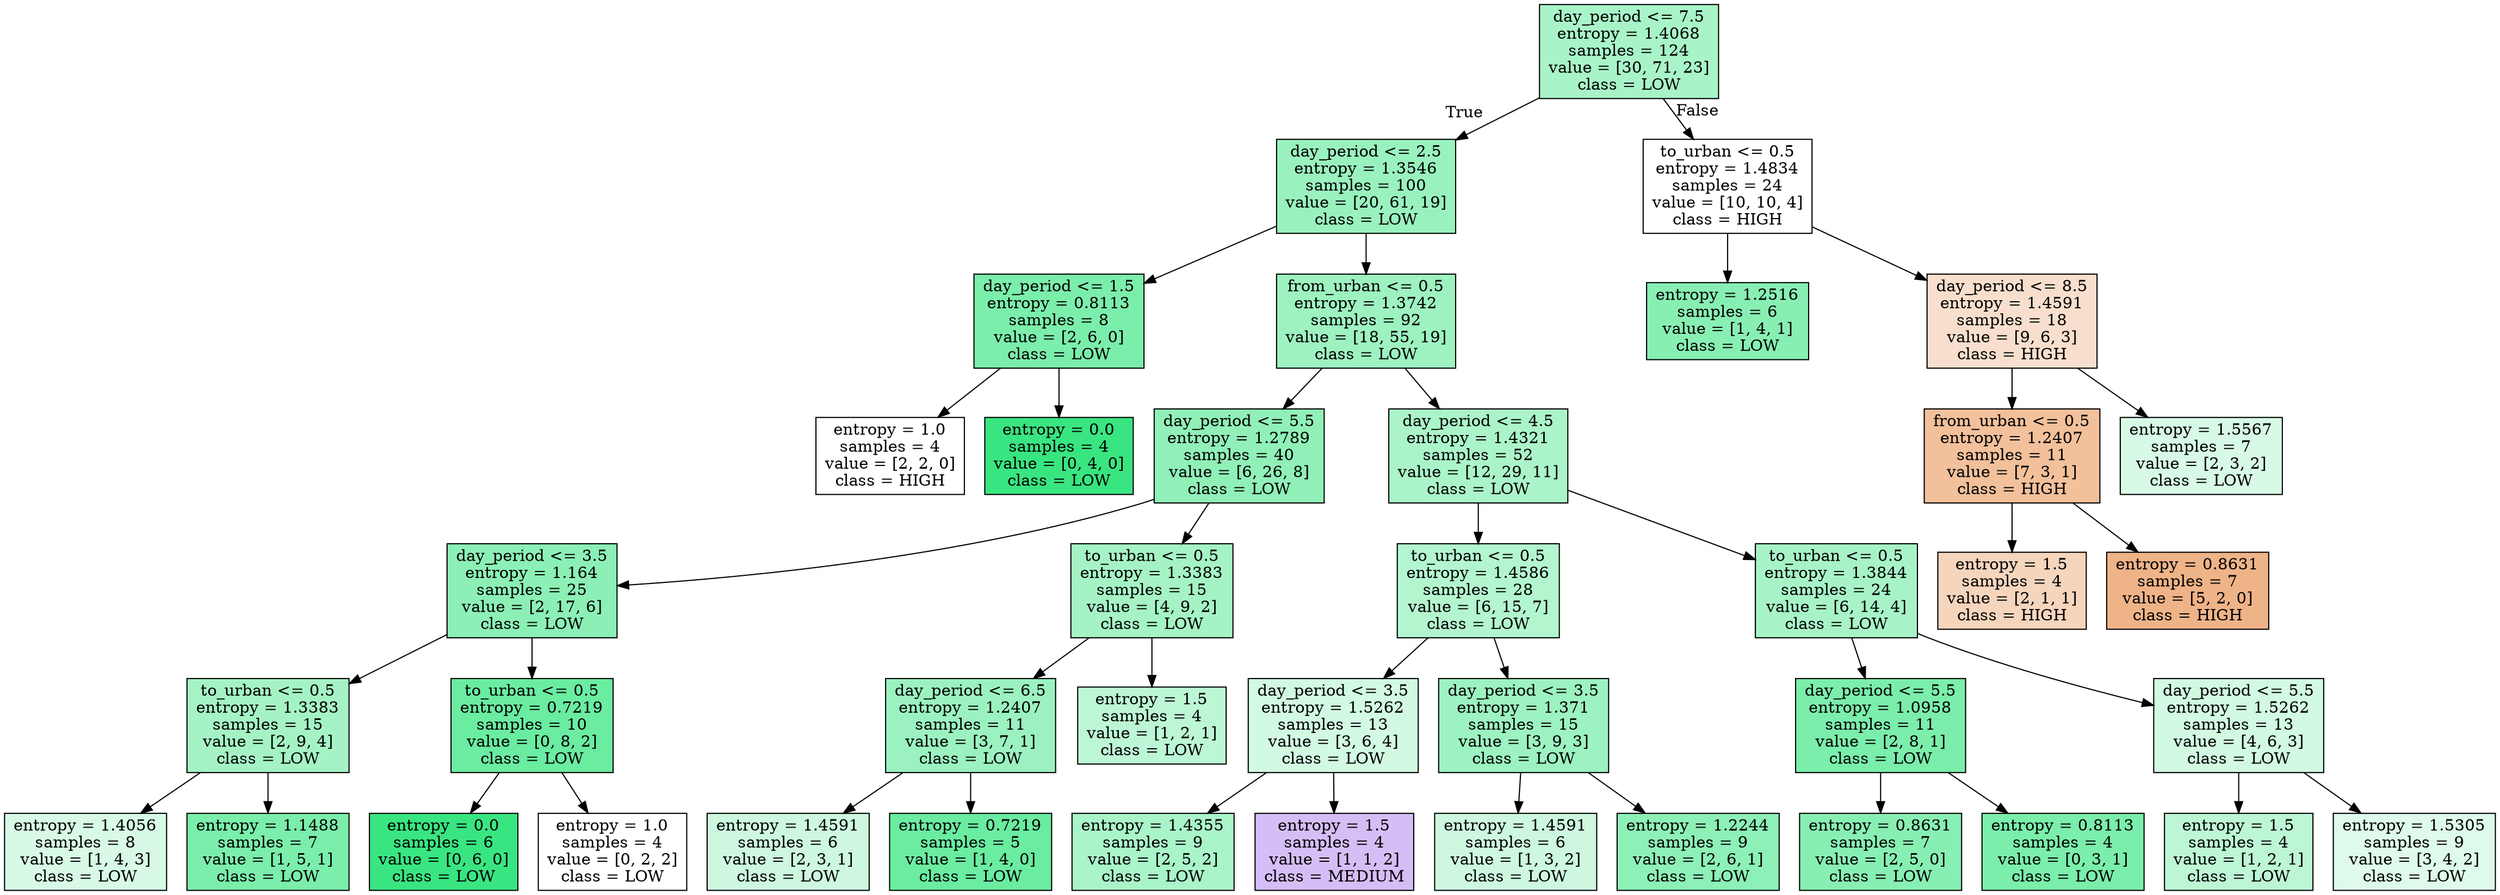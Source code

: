 digraph Tree {
node [shape=box, style="filled", color="black"] ;
0 [label="day_period <= 7.5\nentropy = 1.4068\nsamples = 124\nvalue = [30, 71, 23]\nclass = LOW", fillcolor="#39e5816f"] ;
1 [label="day_period <= 2.5\nentropy = 1.3546\nsamples = 100\nvalue = [20, 61, 19]\nclass = LOW", fillcolor="#39e58183"] ;
0 -> 1 [labeldistance=2.5, labelangle=45, headlabel="True"] ;
2 [label="day_period <= 1.5\nentropy = 0.8113\nsamples = 8\nvalue = [2, 6, 0]\nclass = LOW", fillcolor="#39e581aa"] ;
1 -> 2 ;
3 [label="entropy = 1.0\nsamples = 4\nvalue = [2, 2, 0]\nclass = HIGH", fillcolor="#e5813900"] ;
2 -> 3 ;
4 [label="entropy = 0.0\nsamples = 4\nvalue = [0, 4, 0]\nclass = LOW", fillcolor="#39e581ff"] ;
2 -> 4 ;
5 [label="from_urban <= 0.5\nentropy = 1.3742\nsamples = 92\nvalue = [18, 55, 19]\nclass = LOW", fillcolor="#39e5817e"] ;
1 -> 5 ;
6 [label="day_period <= 5.5\nentropy = 1.2789\nsamples = 40\nvalue = [6, 26, 8]\nclass = LOW", fillcolor="#39e5818f"] ;
5 -> 6 ;
7 [label="day_period <= 3.5\nentropy = 1.164\nsamples = 25\nvalue = [2, 17, 6]\nclass = LOW", fillcolor="#39e58194"] ;
6 -> 7 ;
8 [label="to_urban <= 0.5\nentropy = 1.3383\nsamples = 15\nvalue = [2, 9, 4]\nclass = LOW", fillcolor="#39e58174"] ;
7 -> 8 ;
9 [label="entropy = 1.4056\nsamples = 8\nvalue = [1, 4, 3]\nclass = LOW", fillcolor="#39e58133"] ;
8 -> 9 ;
10 [label="entropy = 1.1488\nsamples = 7\nvalue = [1, 5, 1]\nclass = LOW", fillcolor="#39e581aa"] ;
8 -> 10 ;
11 [label="to_urban <= 0.5\nentropy = 0.7219\nsamples = 10\nvalue = [0, 8, 2]\nclass = LOW", fillcolor="#39e581bf"] ;
7 -> 11 ;
12 [label="entropy = 0.0\nsamples = 6\nvalue = [0, 6, 0]\nclass = LOW", fillcolor="#39e581ff"] ;
11 -> 12 ;
13 [label="entropy = 1.0\nsamples = 4\nvalue = [0, 2, 2]\nclass = LOW", fillcolor="#39e58100"] ;
11 -> 13 ;
14 [label="to_urban <= 0.5\nentropy = 1.3383\nsamples = 15\nvalue = [4, 9, 2]\nclass = LOW", fillcolor="#39e58174"] ;
6 -> 14 ;
15 [label="day_period <= 6.5\nentropy = 1.2407\nsamples = 11\nvalue = [3, 7, 1]\nclass = LOW", fillcolor="#39e58180"] ;
14 -> 15 ;
16 [label="entropy = 1.4591\nsamples = 6\nvalue = [2, 3, 1]\nclass = LOW", fillcolor="#39e58140"] ;
15 -> 16 ;
17 [label="entropy = 0.7219\nsamples = 5\nvalue = [1, 4, 0]\nclass = LOW", fillcolor="#39e581bf"] ;
15 -> 17 ;
18 [label="entropy = 1.5\nsamples = 4\nvalue = [1, 2, 1]\nclass = LOW", fillcolor="#39e58155"] ;
14 -> 18 ;
19 [label="day_period <= 4.5\nentropy = 1.4321\nsamples = 52\nvalue = [12, 29, 11]\nclass = LOW", fillcolor="#39e5816c"] ;
5 -> 19 ;
20 [label="to_urban <= 0.5\nentropy = 1.4586\nsamples = 28\nvalue = [6, 15, 7]\nclass = LOW", fillcolor="#39e58161"] ;
19 -> 20 ;
21 [label="day_period <= 3.5\nentropy = 1.5262\nsamples = 13\nvalue = [3, 6, 4]\nclass = LOW", fillcolor="#39e58139"] ;
20 -> 21 ;
22 [label="entropy = 1.4355\nsamples = 9\nvalue = [2, 5, 2]\nclass = LOW", fillcolor="#39e5816d"] ;
21 -> 22 ;
23 [label="entropy = 1.5\nsamples = 4\nvalue = [1, 1, 2]\nclass = MEDIUM", fillcolor="#8139e555"] ;
21 -> 23 ;
24 [label="day_period <= 3.5\nentropy = 1.371\nsamples = 15\nvalue = [3, 9, 3]\nclass = LOW", fillcolor="#39e5817f"] ;
20 -> 24 ;
25 [label="entropy = 1.4591\nsamples = 6\nvalue = [1, 3, 2]\nclass = LOW", fillcolor="#39e58140"] ;
24 -> 25 ;
26 [label="entropy = 1.2244\nsamples = 9\nvalue = [2, 6, 1]\nclass = LOW", fillcolor="#39e58192"] ;
24 -> 26 ;
27 [label="to_urban <= 0.5\nentropy = 1.3844\nsamples = 24\nvalue = [6, 14, 4]\nclass = LOW", fillcolor="#39e58171"] ;
19 -> 27 ;
28 [label="day_period <= 5.5\nentropy = 1.0958\nsamples = 11\nvalue = [2, 8, 1]\nclass = LOW", fillcolor="#39e581aa"] ;
27 -> 28 ;
29 [label="entropy = 0.8631\nsamples = 7\nvalue = [2, 5, 0]\nclass = LOW", fillcolor="#39e58199"] ;
28 -> 29 ;
30 [label="entropy = 0.8113\nsamples = 4\nvalue = [0, 3, 1]\nclass = LOW", fillcolor="#39e581aa"] ;
28 -> 30 ;
31 [label="day_period <= 5.5\nentropy = 1.5262\nsamples = 13\nvalue = [4, 6, 3]\nclass = LOW", fillcolor="#39e58139"] ;
27 -> 31 ;
32 [label="entropy = 1.5\nsamples = 4\nvalue = [1, 2, 1]\nclass = LOW", fillcolor="#39e58155"] ;
31 -> 32 ;
33 [label="entropy = 1.5305\nsamples = 9\nvalue = [3, 4, 2]\nclass = LOW", fillcolor="#39e5812a"] ;
31 -> 33 ;
34 [label="to_urban <= 0.5\nentropy = 1.4834\nsamples = 24\nvalue = [10, 10, 4]\nclass = HIGH", fillcolor="#e5813900"] ;
0 -> 34 [labeldistance=2.5, labelangle=-45, headlabel="False"] ;
35 [label="entropy = 1.2516\nsamples = 6\nvalue = [1, 4, 1]\nclass = LOW", fillcolor="#39e58199"] ;
34 -> 35 ;
36 [label="day_period <= 8.5\nentropy = 1.4591\nsamples = 18\nvalue = [9, 6, 3]\nclass = HIGH", fillcolor="#e5813940"] ;
34 -> 36 ;
37 [label="from_urban <= 0.5\nentropy = 1.2407\nsamples = 11\nvalue = [7, 3, 1]\nclass = HIGH", fillcolor="#e5813980"] ;
36 -> 37 ;
38 [label="entropy = 1.5\nsamples = 4\nvalue = [2, 1, 1]\nclass = HIGH", fillcolor="#e5813955"] ;
37 -> 38 ;
39 [label="entropy = 0.8631\nsamples = 7\nvalue = [5, 2, 0]\nclass = HIGH", fillcolor="#e5813999"] ;
37 -> 39 ;
40 [label="entropy = 1.5567\nsamples = 7\nvalue = [2, 3, 2]\nclass = LOW", fillcolor="#39e58133"] ;
36 -> 40 ;
}